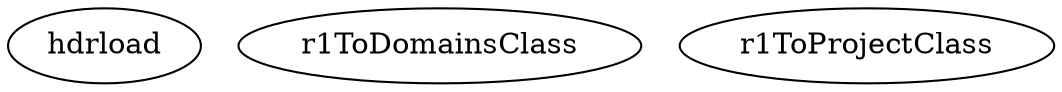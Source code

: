 /* Created by mdot for Matlab */
digraph m2html {

  hdrload [URL="hdrload.html"];
  r1ToDomainsClass [URL="r1ToDomainsClass.html"];
  r1ToProjectClass [URL="r1ToProjectClass.html"];
}